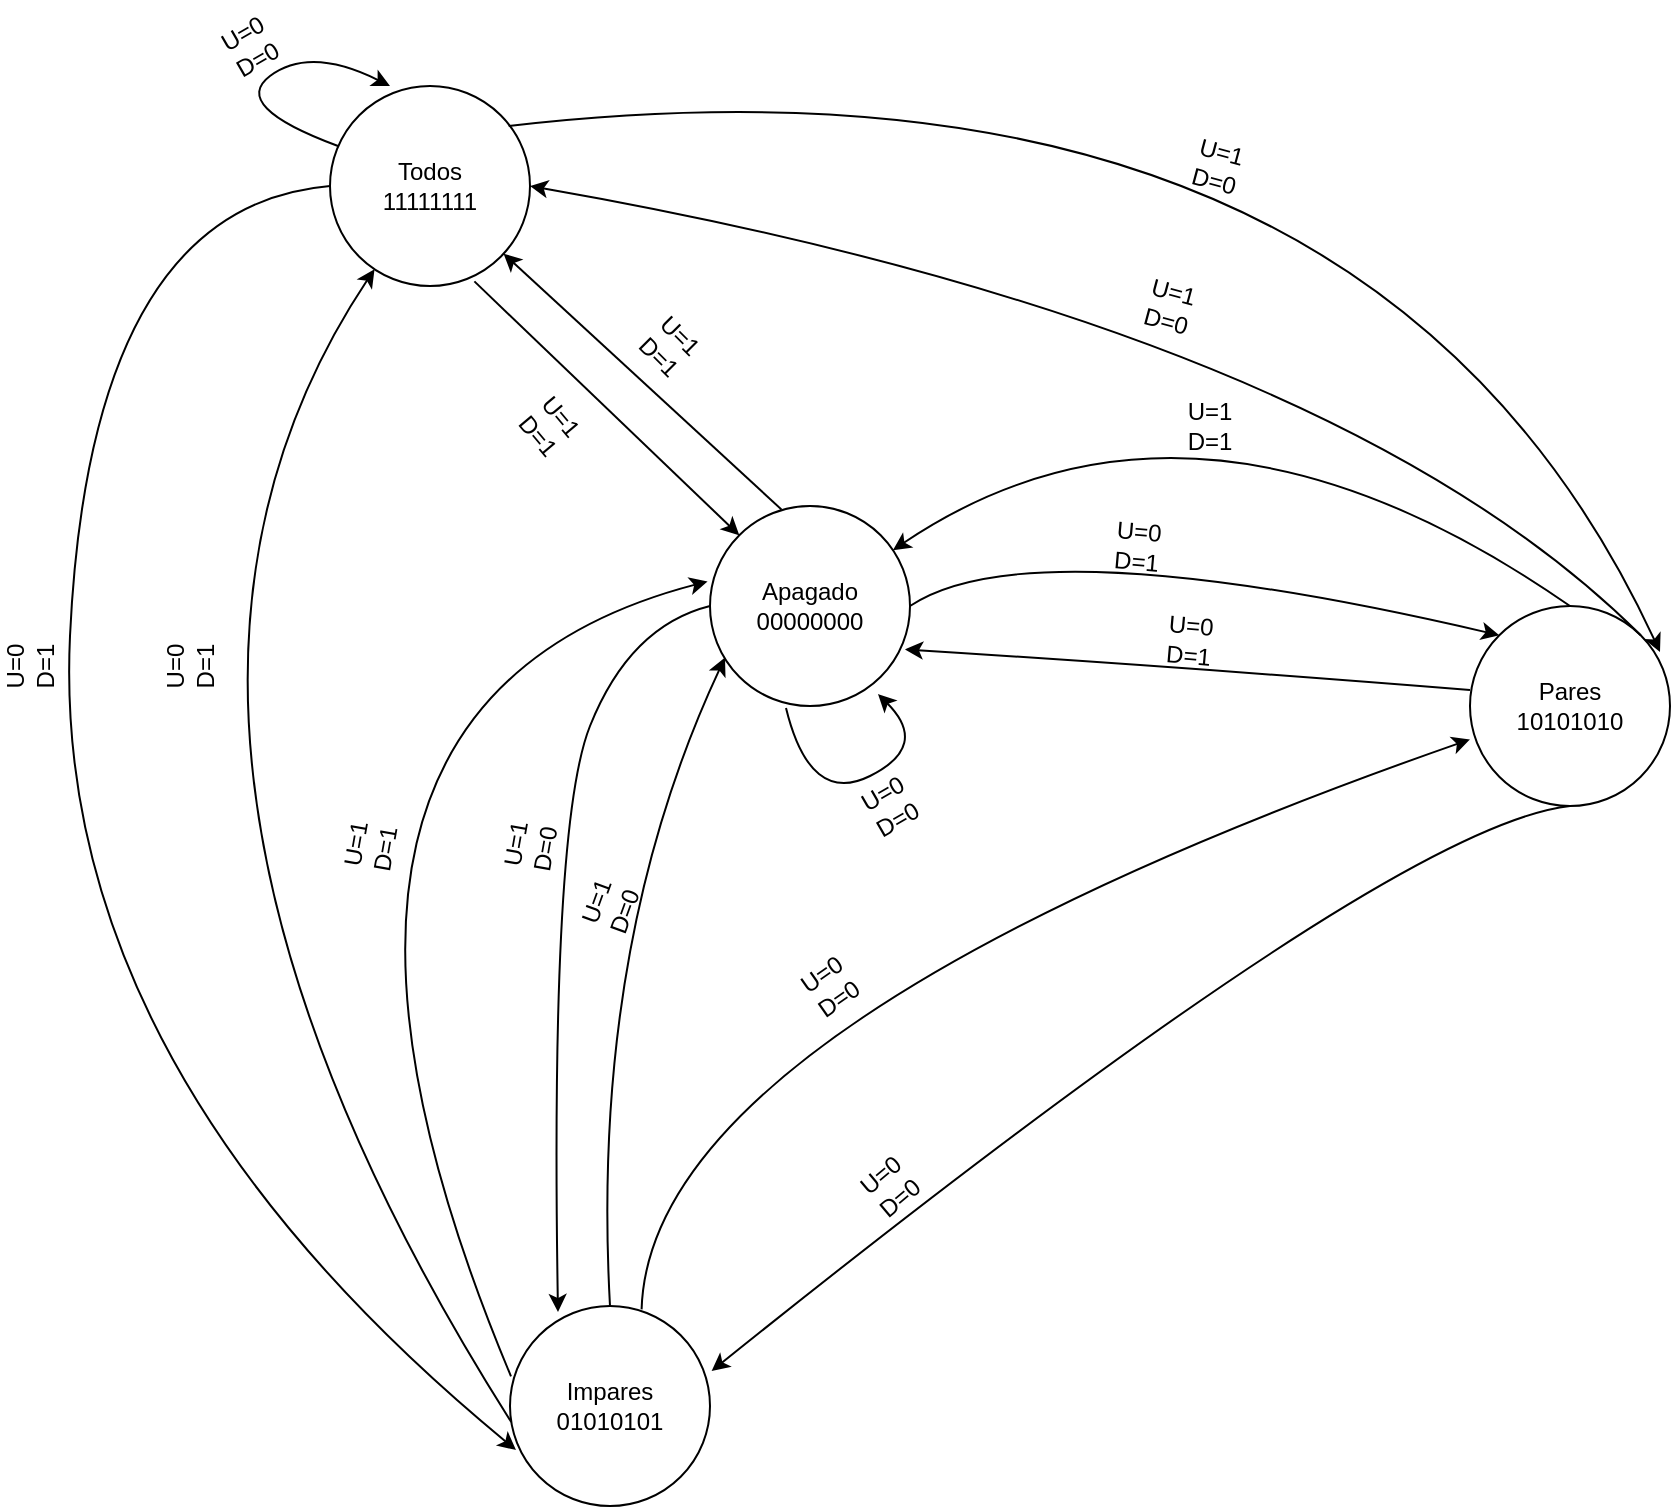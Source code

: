 <mxfile version="14.7.6" type="device"><diagram id="XX2y5kAHIAcjmelyTKTu" name="Page-1"><mxGraphModel dx="2249" dy="1931" grid="1" gridSize="10" guides="1" tooltips="1" connect="1" arrows="1" fold="1" page="1" pageScale="1" pageWidth="827" pageHeight="1169" math="0" shadow="0"><root><mxCell id="0"/><mxCell id="1" parent="0"/><mxCell id="72psHiY-5UqzVjpWp0UH-2" value="Impares&lt;br&gt;01010101" style="ellipse;whiteSpace=wrap;html=1;" parent="1" vertex="1"><mxGeometry x="80" y="450" width="100" height="100" as="geometry"/></mxCell><mxCell id="72psHiY-5UqzVjpWp0UH-7" value="Pares&lt;br&gt;10101010" style="ellipse;whiteSpace=wrap;html=1;" parent="1" vertex="1"><mxGeometry x="560" y="100" width="100" height="100" as="geometry"/></mxCell><mxCell id="72psHiY-5UqzVjpWp0UH-8" value="Apagado&lt;br&gt;00000000" style="ellipse;whiteSpace=wrap;html=1;" parent="1" vertex="1"><mxGeometry x="180" y="50" width="100" height="100" as="geometry"/></mxCell><mxCell id="72psHiY-5UqzVjpWp0UH-12" value="" style="curved=1;endArrow=classic;html=1;entryX=0;entryY=0.667;entryDx=0;entryDy=0;entryPerimeter=0;exitX=0.658;exitY=0.017;exitDx=0;exitDy=0;exitPerimeter=0;" parent="1" source="72psHiY-5UqzVjpWp0UH-2" target="72psHiY-5UqzVjpWp0UH-7" edge="1"><mxGeometry width="50" height="50" relative="1" as="geometry"><mxPoint x="160" y="320" as="sourcePoint"/><mxPoint x="140" y="160" as="targetPoint"/><Array as="points"><mxPoint x="150" y="310"/></Array></mxGeometry></mxCell><mxCell id="72psHiY-5UqzVjpWp0UH-13" value="U=0 D=0" style="text;html=1;strokeColor=none;fillColor=none;align=center;verticalAlign=middle;whiteSpace=wrap;rounded=0;rotation=-35;" parent="1" vertex="1"><mxGeometry x="220" y="280" width="40" height="20" as="geometry"/></mxCell><mxCell id="72psHiY-5UqzVjpWp0UH-15" value="" style="curved=1;endArrow=classic;html=1;exitX=0.5;exitY=1;exitDx=0;exitDy=0;entryX=1.008;entryY=0.325;entryDx=0;entryDy=0;entryPerimeter=0;" parent="1" source="72psHiY-5UqzVjpWp0UH-7" target="72psHiY-5UqzVjpWp0UH-2" edge="1"><mxGeometry width="50" height="50" relative="1" as="geometry"><mxPoint x="670" y="240" as="sourcePoint"/><mxPoint x="370" y="300" as="targetPoint"/><Array as="points"><mxPoint x="520" y="210"/></Array></mxGeometry></mxCell><mxCell id="72psHiY-5UqzVjpWp0UH-16" value="U=0 D=0" style="text;html=1;strokeColor=none;fillColor=none;align=center;verticalAlign=middle;whiteSpace=wrap;rounded=0;rotation=-40;" parent="1" vertex="1"><mxGeometry x="250" y="380" width="40" height="20" as="geometry"/></mxCell><mxCell id="72psHiY-5UqzVjpWp0UH-17" value="" style="curved=1;endArrow=classic;html=1;entryX=0.075;entryY=0.758;entryDx=0;entryDy=0;entryPerimeter=0;exitX=0.5;exitY=0;exitDx=0;exitDy=0;" parent="1" source="72psHiY-5UqzVjpWp0UH-2" target="72psHiY-5UqzVjpWp0UH-8" edge="1"><mxGeometry width="50" height="50" relative="1" as="geometry"><mxPoint x="48.333" y="330" as="sourcePoint"/><mxPoint x="150" y="270" as="targetPoint"/><Array as="points"><mxPoint x="120" y="270"/></Array></mxGeometry></mxCell><mxCell id="72psHiY-5UqzVjpWp0UH-18" value="U=1 D=0" style="text;html=1;strokeColor=none;fillColor=none;align=center;verticalAlign=middle;whiteSpace=wrap;rounded=0;rotation=-70;" parent="1" vertex="1"><mxGeometry x="110" y="240" width="40" height="20" as="geometry"/></mxCell><mxCell id="72psHiY-5UqzVjpWp0UH-19" value="" style="curved=1;endArrow=classic;html=1;exitX=0;exitY=0.5;exitDx=0;exitDy=0;entryX=0.24;entryY=0.03;entryDx=0;entryDy=0;entryPerimeter=0;" parent="1" source="72psHiY-5UqzVjpWp0UH-8" edge="1" target="72psHiY-5UqzVjpWp0UH-2"><mxGeometry width="50" height="50" relative="1" as="geometry"><mxPoint x="160" y="10" as="sourcePoint"/><mxPoint x="97" y="458" as="targetPoint"/><Array as="points"><mxPoint x="140" y="110"/><mxPoint x="100" y="210"/></Array></mxGeometry></mxCell><mxCell id="72psHiY-5UqzVjpWp0UH-20" value="U=1 D=0" style="text;html=1;strokeColor=none;fillColor=none;align=center;verticalAlign=middle;whiteSpace=wrap;rounded=0;rotation=-80;" parent="1" vertex="1"><mxGeometry x="70" y="210" width="40" height="20" as="geometry"/></mxCell><mxCell id="72psHiY-5UqzVjpWp0UH-21" value="" style="curved=1;endArrow=classic;html=1;exitX=0.5;exitY=0;exitDx=0;exitDy=0;entryX=0;entryY=0;entryDx=0;entryDy=0;" parent="1" target="72psHiY-5UqzVjpWp0UH-7" edge="1"><mxGeometry width="50" height="50" relative="1" as="geometry"><mxPoint x="280" y="100" as="sourcePoint"/><mxPoint x="460" y="10" as="targetPoint"/><Array as="points"><mxPoint x="340" y="60"/></Array></mxGeometry></mxCell><mxCell id="72psHiY-5UqzVjpWp0UH-22" value="U=0 D=1" style="text;html=1;strokeColor=none;fillColor=none;align=center;verticalAlign=middle;whiteSpace=wrap;rounded=0;rotation=5;" parent="1" vertex="1"><mxGeometry x="374" y="60" width="40" height="20" as="geometry"/></mxCell><mxCell id="72psHiY-5UqzVjpWp0UH-23" value="" style="curved=1;endArrow=classic;html=1;exitX=0;exitY=0.5;exitDx=0;exitDy=0;entryX=0.975;entryY=0.717;entryDx=0;entryDy=0;entryPerimeter=0;" parent="1" target="72psHiY-5UqzVjpWp0UH-8" edge="1"><mxGeometry width="50" height="50" relative="1" as="geometry"><mxPoint x="560" y="142" as="sourcePoint"/><mxPoint x="477" y="500" as="targetPoint"/><Array as="points"><mxPoint x="410" y="130"/></Array></mxGeometry></mxCell><mxCell id="72psHiY-5UqzVjpWp0UH-24" value="U=0 D=1" style="text;html=1;strokeColor=none;fillColor=none;align=center;verticalAlign=middle;whiteSpace=wrap;rounded=0;rotation=5;" parent="1" vertex="1"><mxGeometry x="400" y="107" width="40" height="20" as="geometry"/></mxCell><mxCell id="72psHiY-5UqzVjpWp0UH-27" value="U=1 D=1" style="text;html=1;strokeColor=none;fillColor=none;align=center;verticalAlign=middle;whiteSpace=wrap;rounded=0;rotation=45;" parent="1" vertex="1"><mxGeometry x="140" y="-40" width="40" height="20" as="geometry"/></mxCell><mxCell id="72psHiY-5UqzVjpWp0UH-29" value="" style="endArrow=classic;html=1;exitX=0.722;exitY=0.977;exitDx=0;exitDy=0;exitPerimeter=0;entryX=0;entryY=0;entryDx=0;entryDy=0;" parent="1" source="72psHiY-5UqzVjpWp0UH-31" target="72psHiY-5UqzVjpWp0UH-8" edge="1"><mxGeometry width="50" height="50" relative="1" as="geometry"><mxPoint x="27.5" y="-80" as="sourcePoint"/><mxPoint x="190" y="68" as="targetPoint"/></mxGeometry></mxCell><mxCell id="72psHiY-5UqzVjpWp0UH-30" value="U=1 D=1" style="text;html=1;strokeColor=none;fillColor=none;align=center;verticalAlign=middle;whiteSpace=wrap;rounded=0;rotation=50;" parent="1" vertex="1"><mxGeometry x="80" width="40" height="20" as="geometry"/></mxCell><mxCell id="72psHiY-5UqzVjpWp0UH-31" value="Todos&lt;br&gt;11111111" style="ellipse;whiteSpace=wrap;html=1;" parent="1" vertex="1"><mxGeometry x="-10" y="-160" width="100" height="100" as="geometry"/></mxCell><mxCell id="72psHiY-5UqzVjpWp0UH-32" value="" style="endArrow=classic;html=1;exitX=0.357;exitY=0.017;exitDx=0;exitDy=0;exitPerimeter=0;" parent="1" source="72psHiY-5UqzVjpWp0UH-8" target="72psHiY-5UqzVjpWp0UH-31" edge="1"><mxGeometry width="50" height="50" relative="1" as="geometry"><mxPoint x="190" y="-30" as="sourcePoint"/><mxPoint x="240" y="-80" as="targetPoint"/></mxGeometry></mxCell><mxCell id="72psHiY-5UqzVjpWp0UH-33" value="" style="curved=1;endArrow=classic;html=1;exitX=0.005;exitY=0.352;exitDx=0;exitDy=0;entryX=-0.012;entryY=0.377;entryDx=0;entryDy=0;entryPerimeter=0;exitPerimeter=0;" parent="1" source="72psHiY-5UqzVjpWp0UH-2" target="72psHiY-5UqzVjpWp0UH-8" edge="1"><mxGeometry width="50" height="50" relative="1" as="geometry"><mxPoint x="10" y="454.2" as="sourcePoint"/><mxPoint x="170" y="80" as="targetPoint"/><Array as="points"><mxPoint x="-60" y="150"/></Array></mxGeometry></mxCell><mxCell id="72psHiY-5UqzVjpWp0UH-34" value="U=1 D=1" style="text;html=1;strokeColor=none;fillColor=none;align=center;verticalAlign=middle;whiteSpace=wrap;rounded=0;rotation=-80;" parent="1" vertex="1"><mxGeometry x="-10" y="210" width="40" height="20" as="geometry"/></mxCell><mxCell id="72psHiY-5UqzVjpWp0UH-36" value="" style="curved=1;endArrow=classic;html=1;exitX=0.5;exitY=0;exitDx=0;exitDy=0;" parent="1" source="72psHiY-5UqzVjpWp0UH-7" target="72psHiY-5UqzVjpWp0UH-8" edge="1"><mxGeometry width="50" height="50" relative="1" as="geometry"><mxPoint x="572.5" y="40.3" as="sourcePoint"/><mxPoint x="290" y="20.0" as="targetPoint"/><Array as="points"><mxPoint x="423" y="-30"/></Array></mxGeometry></mxCell><mxCell id="72psHiY-5UqzVjpWp0UH-37" value="U=1 D=1" style="text;html=1;strokeColor=none;fillColor=none;align=center;verticalAlign=middle;whiteSpace=wrap;rounded=0;rotation=0;" parent="1" vertex="1"><mxGeometry x="410" width="40" height="20" as="geometry"/></mxCell><mxCell id="j43HUJGmTRFub9Gmeplq-1" value="" style="curved=1;endArrow=classic;html=1;exitX=1;exitY=0;exitDx=0;exitDy=0;entryX=1;entryY=0.5;entryDx=0;entryDy=0;" edge="1" parent="1" source="72psHiY-5UqzVjpWp0UH-7" target="72psHiY-5UqzVjpWp0UH-31"><mxGeometry width="50" height="50" relative="1" as="geometry"><mxPoint x="719" y="-10" as="sourcePoint"/><mxPoint x="380.0" y="-27.933" as="targetPoint"/><Array as="points"><mxPoint x="490" y="-40"/></Array></mxGeometry></mxCell><mxCell id="j43HUJGmTRFub9Gmeplq-2" value="U=1 D=0" style="text;html=1;strokeColor=none;fillColor=none;align=center;verticalAlign=middle;whiteSpace=wrap;rounded=0;rotation=15;" vertex="1" parent="1"><mxGeometry x="390" y="-60" width="40" height="20" as="geometry"/></mxCell><mxCell id="j43HUJGmTRFub9Gmeplq-3" value="" style="curved=1;endArrow=classic;html=1;exitX=0.006;exitY=0.58;exitDx=0;exitDy=0;exitPerimeter=0;" edge="1" parent="1" source="72psHiY-5UqzVjpWp0UH-2" target="72psHiY-5UqzVjpWp0UH-31"><mxGeometry width="50" height="50" relative="1" as="geometry"><mxPoint x="-98.5" y="504.5" as="sourcePoint"/><mxPoint x="-0.2" y="107.0" as="targetPoint"/><Array as="points"><mxPoint x="-140" y="160"/></Array></mxGeometry></mxCell><mxCell id="j43HUJGmTRFub9Gmeplq-4" value="U=0 D=1" style="text;html=1;strokeColor=none;fillColor=none;align=center;verticalAlign=middle;whiteSpace=wrap;rounded=0;rotation=-90;" vertex="1" parent="1"><mxGeometry x="-100" y="120" width="40" height="20" as="geometry"/></mxCell><mxCell id="j43HUJGmTRFub9Gmeplq-5" value="" style="curved=1;endArrow=classic;html=1;exitX=0;exitY=0.5;exitDx=0;exitDy=0;entryX=0.03;entryY=0.72;entryDx=0;entryDy=0;entryPerimeter=0;" edge="1" parent="1" source="72psHiY-5UqzVjpWp0UH-31" target="72psHiY-5UqzVjpWp0UH-2"><mxGeometry width="50" height="50" relative="1" as="geometry"><mxPoint x="-147" y="-128" as="sourcePoint"/><mxPoint x="80" y="520" as="targetPoint"/><Array as="points"><mxPoint x="-130" y="-100"/><mxPoint x="-150" y="330"/></Array></mxGeometry></mxCell><mxCell id="j43HUJGmTRFub9Gmeplq-6" value="U=0 D=1" style="text;html=1;strokeColor=none;fillColor=none;align=center;verticalAlign=middle;whiteSpace=wrap;rounded=0;rotation=-90;" vertex="1" parent="1"><mxGeometry x="-180" y="120" width="40" height="20" as="geometry"/></mxCell><mxCell id="j43HUJGmTRFub9Gmeplq-7" value="" style="curved=1;endArrow=classic;html=1;exitX=0.5;exitY=0;exitDx=0;exitDy=0;entryX=0.95;entryY=0.23;entryDx=0;entryDy=0;entryPerimeter=0;" edge="1" parent="1" target="72psHiY-5UqzVjpWp0UH-7"><mxGeometry width="50" height="50" relative="1" as="geometry"><mxPoint x="79.36" y="-140" as="sourcePoint"/><mxPoint x="374.005" y="-125.355" as="targetPoint"/><Array as="points"><mxPoint x="510" y="-190"/></Array></mxGeometry></mxCell><mxCell id="j43HUJGmTRFub9Gmeplq-8" value="U=1 D=0" style="text;html=1;strokeColor=none;fillColor=none;align=center;verticalAlign=middle;whiteSpace=wrap;rounded=0;rotation=15;" vertex="1" parent="1"><mxGeometry x="414" y="-130" width="40" height="20" as="geometry"/></mxCell><mxCell id="j43HUJGmTRFub9Gmeplq-9" value="" style="curved=1;endArrow=classic;html=1;exitX=0.38;exitY=1.01;exitDx=0;exitDy=0;exitPerimeter=0;entryX=0.84;entryY=0.94;entryDx=0;entryDy=0;entryPerimeter=0;" edge="1" parent="1" source="72psHiY-5UqzVjpWp0UH-8" target="72psHiY-5UqzVjpWp0UH-8"><mxGeometry width="50" height="50" relative="1" as="geometry"><mxPoint x="230" y="220" as="sourcePoint"/><mxPoint x="340" y="151" as="targetPoint"/><Array as="points"><mxPoint x="230" y="200"/><mxPoint x="290" y="170"/></Array></mxGeometry></mxCell><mxCell id="j43HUJGmTRFub9Gmeplq-10" value="U=0 D=0" style="text;html=1;strokeColor=none;fillColor=none;align=center;verticalAlign=middle;whiteSpace=wrap;rounded=0;rotation=-30;" vertex="1" parent="1"><mxGeometry x="250" y="190" width="40" height="20" as="geometry"/></mxCell><mxCell id="j43HUJGmTRFub9Gmeplq-12" value="" style="curved=1;endArrow=classic;html=1;exitX=0.04;exitY=0.3;exitDx=0;exitDy=0;exitPerimeter=0;" edge="1" parent="1" source="72psHiY-5UqzVjpWp0UH-31"><mxGeometry width="50" height="50" relative="1" as="geometry"><mxPoint x="-110" y="-150" as="sourcePoint"/><mxPoint x="20" y="-160" as="targetPoint"/><Array as="points"><mxPoint x="-60" y="-150"/><mxPoint x="-20" y="-180"/></Array></mxGeometry></mxCell><mxCell id="j43HUJGmTRFub9Gmeplq-13" value="U=0 D=0" style="text;html=1;strokeColor=none;fillColor=none;align=center;verticalAlign=middle;whiteSpace=wrap;rounded=0;rotation=-30;" vertex="1" parent="1"><mxGeometry x="-70" y="-190" width="40" height="20" as="geometry"/></mxCell></root></mxGraphModel></diagram></mxfile>